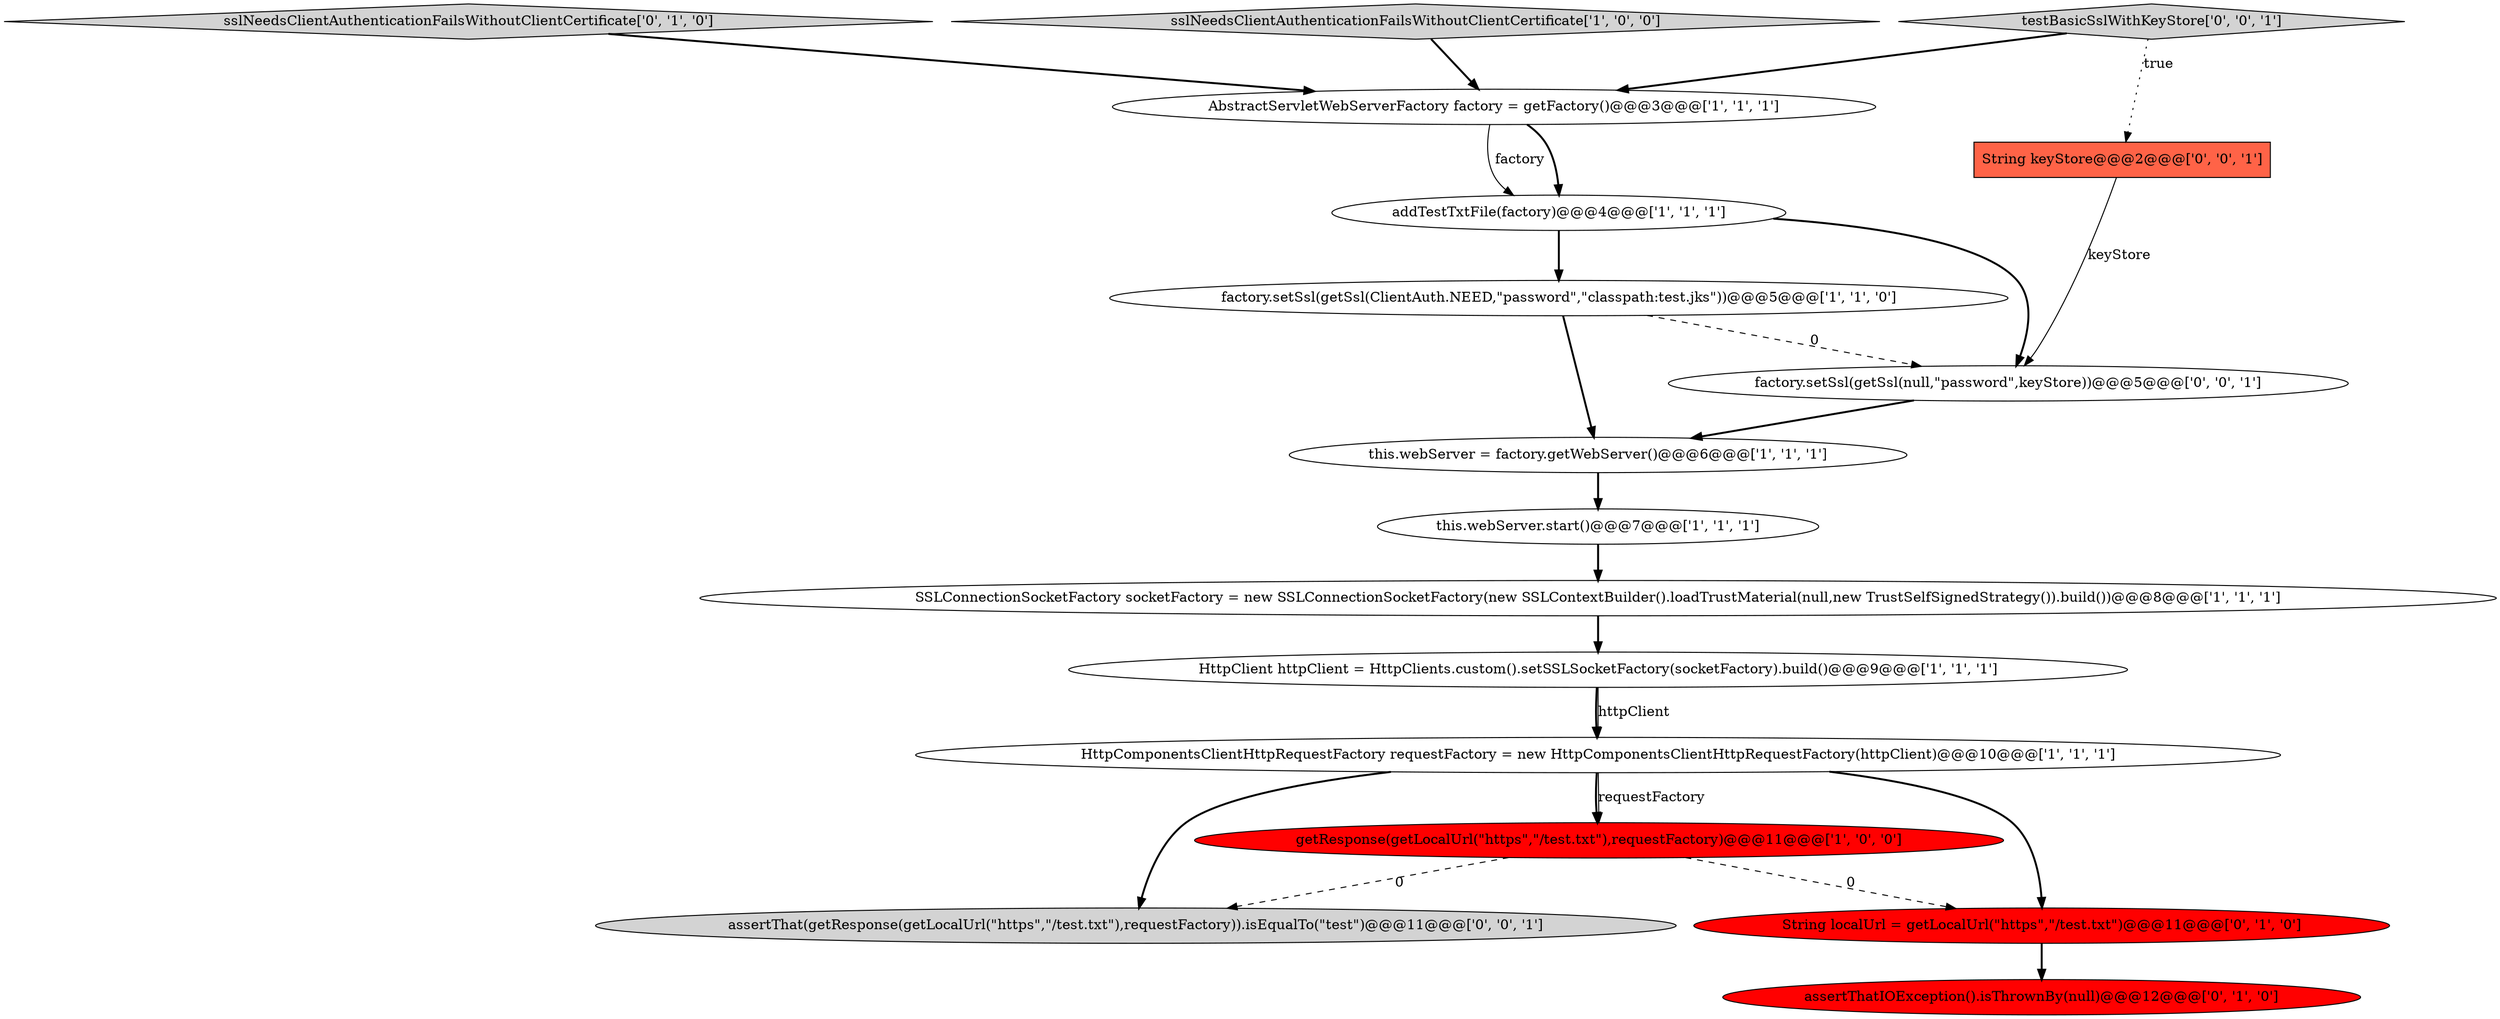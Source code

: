 digraph {
14 [style = filled, label = "String keyStore@@@2@@@['0', '0', '1']", fillcolor = tomato, shape = box image = "AAA0AAABBB3BBB"];
6 [style = filled, label = "SSLConnectionSocketFactory socketFactory = new SSLConnectionSocketFactory(new SSLContextBuilder().loadTrustMaterial(null,new TrustSelfSignedStrategy()).build())@@@8@@@['1', '1', '1']", fillcolor = white, shape = ellipse image = "AAA0AAABBB1BBB"];
12 [style = filled, label = "assertThatIOException().isThrownBy(null)@@@12@@@['0', '1', '0']", fillcolor = red, shape = ellipse image = "AAA1AAABBB2BBB"];
8 [style = filled, label = "AbstractServletWebServerFactory factory = getFactory()@@@3@@@['1', '1', '1']", fillcolor = white, shape = ellipse image = "AAA0AAABBB1BBB"];
15 [style = filled, label = "assertThat(getResponse(getLocalUrl(\"https\",\"/test.txt\"),requestFactory)).isEqualTo(\"test\")@@@11@@@['0', '0', '1']", fillcolor = lightgray, shape = ellipse image = "AAA0AAABBB3BBB"];
2 [style = filled, label = "factory.setSsl(getSsl(ClientAuth.NEED,\"password\",\"classpath:test.jks\"))@@@5@@@['1', '1', '0']", fillcolor = white, shape = ellipse image = "AAA0AAABBB1BBB"];
11 [style = filled, label = "sslNeedsClientAuthenticationFailsWithoutClientCertificate['0', '1', '0']", fillcolor = lightgray, shape = diamond image = "AAA0AAABBB2BBB"];
4 [style = filled, label = "HttpClient httpClient = HttpClients.custom().setSSLSocketFactory(socketFactory).build()@@@9@@@['1', '1', '1']", fillcolor = white, shape = ellipse image = "AAA0AAABBB1BBB"];
0 [style = filled, label = "HttpComponentsClientHttpRequestFactory requestFactory = new HttpComponentsClientHttpRequestFactory(httpClient)@@@10@@@['1', '1', '1']", fillcolor = white, shape = ellipse image = "AAA0AAABBB1BBB"];
9 [style = filled, label = "getResponse(getLocalUrl(\"https\",\"/test.txt\"),requestFactory)@@@11@@@['1', '0', '0']", fillcolor = red, shape = ellipse image = "AAA1AAABBB1BBB"];
5 [style = filled, label = "addTestTxtFile(factory)@@@4@@@['1', '1', '1']", fillcolor = white, shape = ellipse image = "AAA0AAABBB1BBB"];
16 [style = filled, label = "factory.setSsl(getSsl(null,\"password\",keyStore))@@@5@@@['0', '0', '1']", fillcolor = white, shape = ellipse image = "AAA0AAABBB3BBB"];
3 [style = filled, label = "this.webServer.start()@@@7@@@['1', '1', '1']", fillcolor = white, shape = ellipse image = "AAA0AAABBB1BBB"];
7 [style = filled, label = "this.webServer = factory.getWebServer()@@@6@@@['1', '1', '1']", fillcolor = white, shape = ellipse image = "AAA0AAABBB1BBB"];
13 [style = filled, label = "testBasicSslWithKeyStore['0', '0', '1']", fillcolor = lightgray, shape = diamond image = "AAA0AAABBB3BBB"];
1 [style = filled, label = "sslNeedsClientAuthenticationFailsWithoutClientCertificate['1', '0', '0']", fillcolor = lightgray, shape = diamond image = "AAA0AAABBB1BBB"];
10 [style = filled, label = "String localUrl = getLocalUrl(\"https\",\"/test.txt\")@@@11@@@['0', '1', '0']", fillcolor = red, shape = ellipse image = "AAA1AAABBB2BBB"];
8->5 [style = solid, label="factory"];
0->9 [style = bold, label=""];
9->10 [style = dashed, label="0"];
1->8 [style = bold, label=""];
0->9 [style = solid, label="requestFactory"];
16->7 [style = bold, label=""];
14->16 [style = solid, label="keyStore"];
3->6 [style = bold, label=""];
0->15 [style = bold, label=""];
7->3 [style = bold, label=""];
4->0 [style = bold, label=""];
5->16 [style = bold, label=""];
6->4 [style = bold, label=""];
5->2 [style = bold, label=""];
0->10 [style = bold, label=""];
8->5 [style = bold, label=""];
10->12 [style = bold, label=""];
2->16 [style = dashed, label="0"];
4->0 [style = solid, label="httpClient"];
11->8 [style = bold, label=""];
2->7 [style = bold, label=""];
13->8 [style = bold, label=""];
13->14 [style = dotted, label="true"];
9->15 [style = dashed, label="0"];
}
